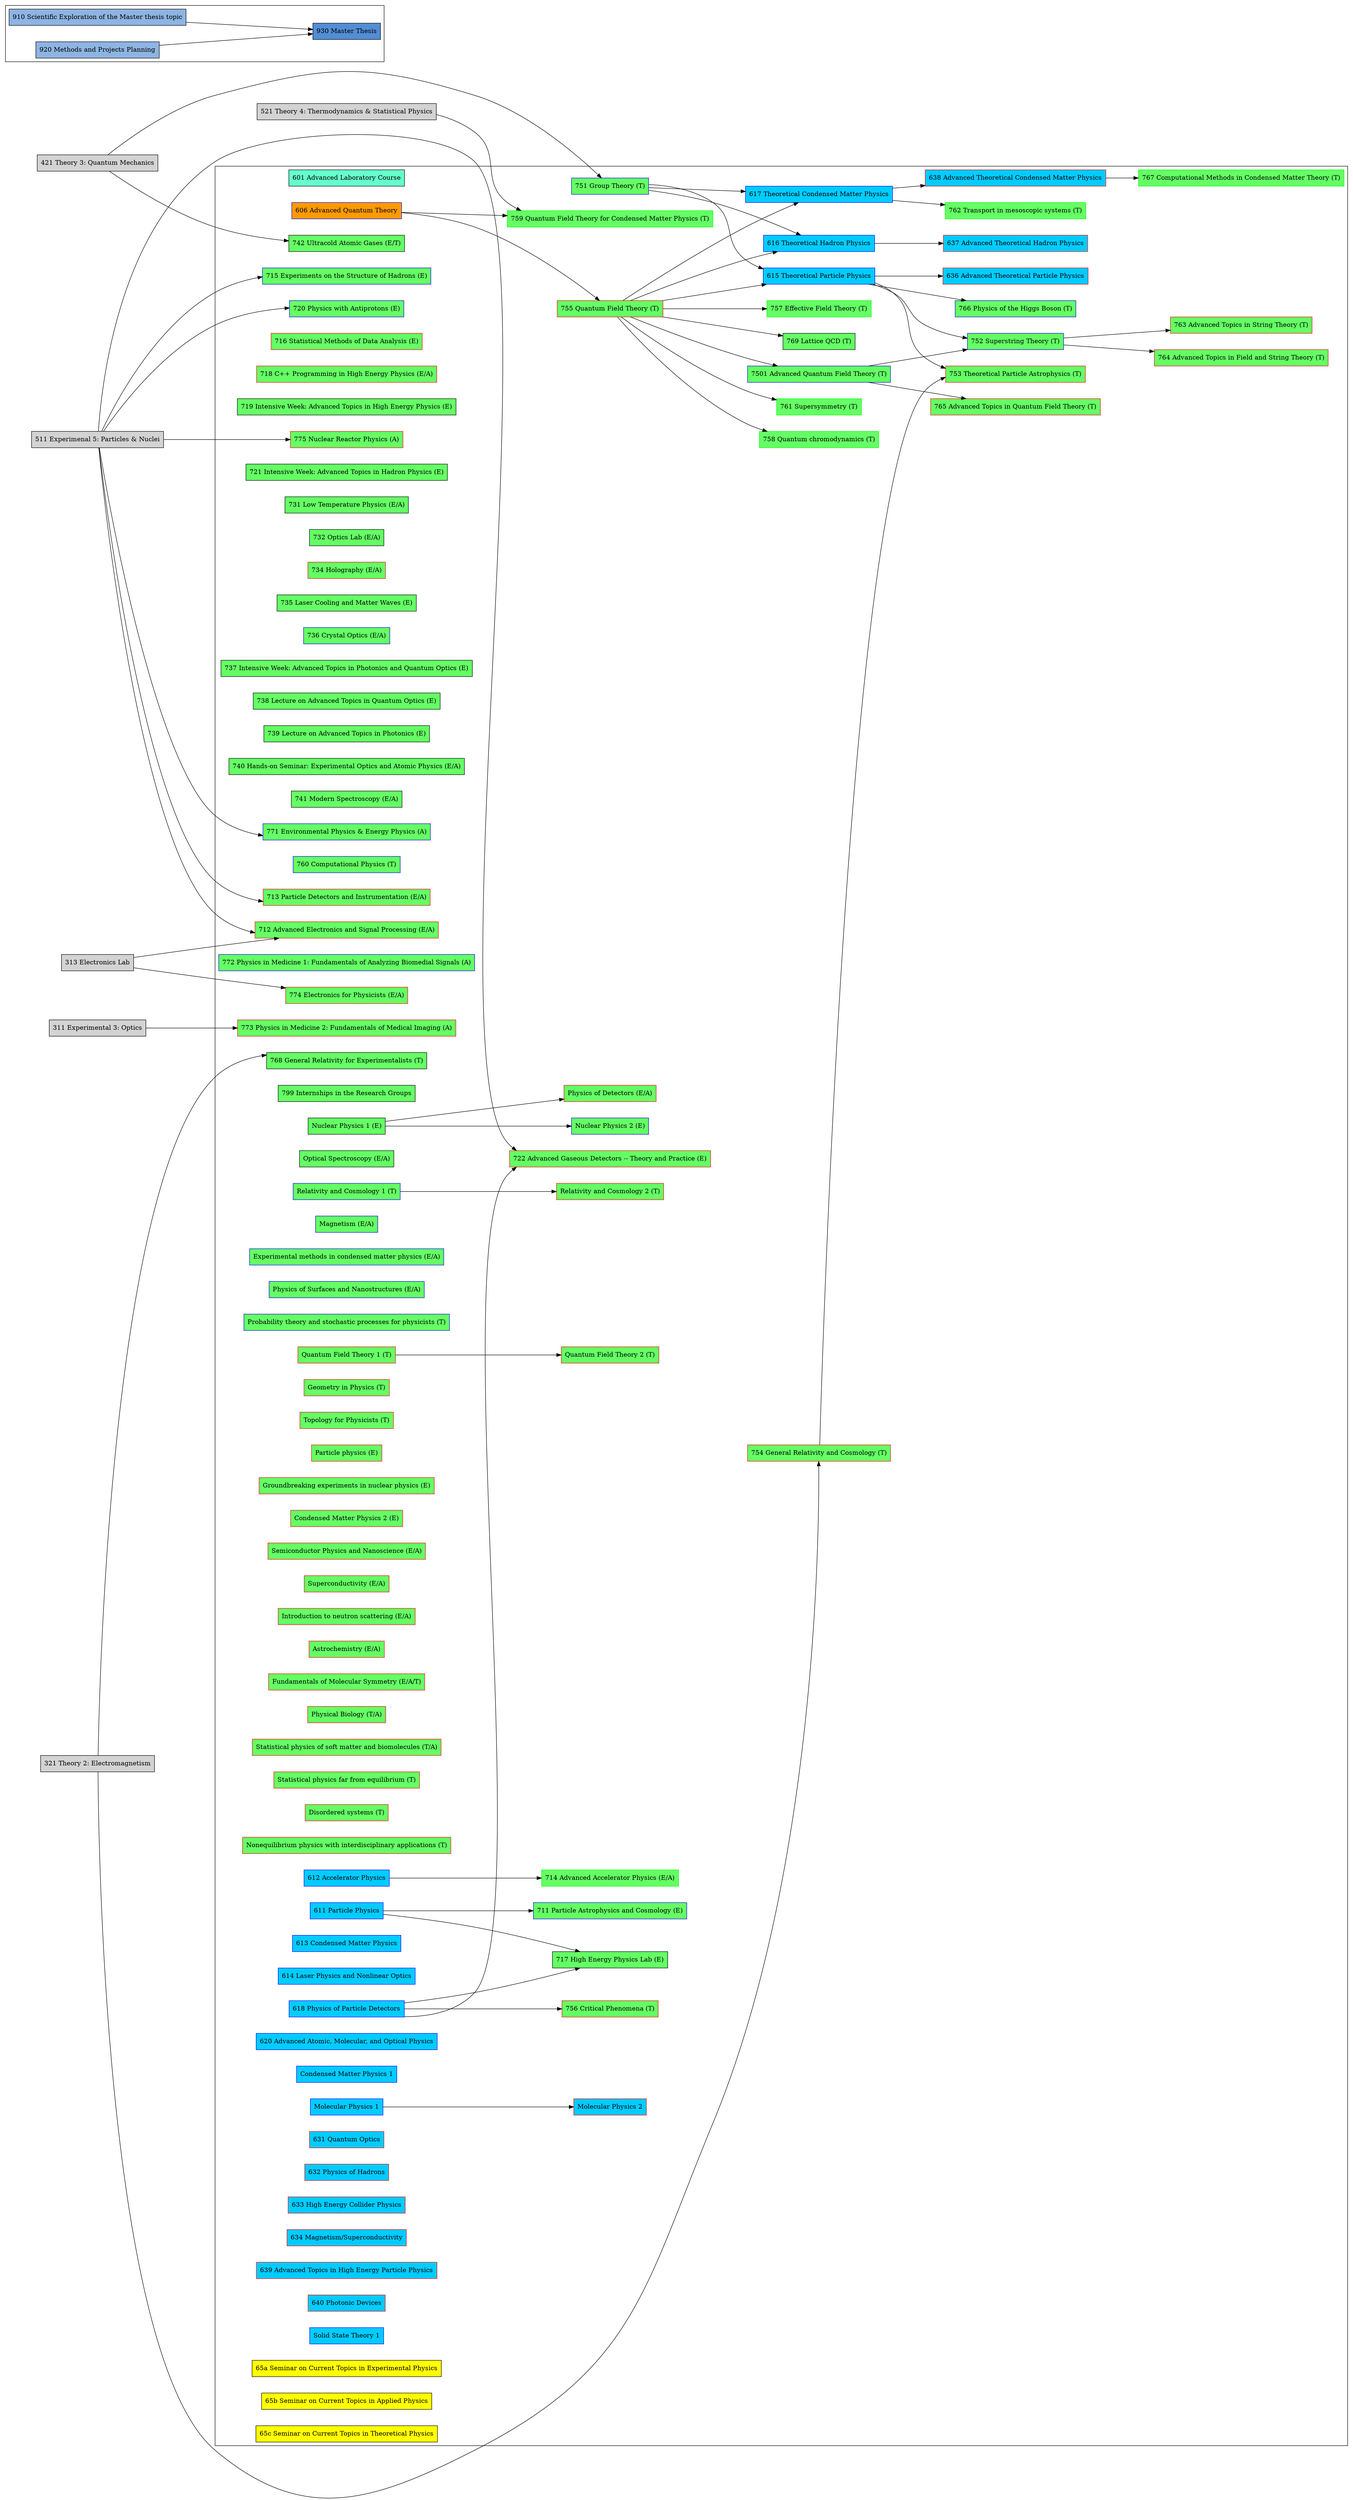 // Copyright © 2015 Martin Ueding <dev@martin-ueding.de>

digraph {
    nodesep = .50
    ranksep = 1.0
    overlap = false
    splines = true
    rankdir = LR

    node [shape=box style=filled]

    {
        311 [label="311 Experimental 3: Optics"]
        313 [label="313 Electronics Lab"]
        321 [label="321 Theory 2: Electromagnetism"]
        421 [label="421 Theory 3: Quantum Mechanics"]
        511 [label="511 Experimenal 5: Particles & Nuclei"]
        521 [label="521 Theory 4: Thermodynamics & Statistical Physics"]
    }

    subgraph cluster_course_phase {
        601 [label="601 Advanced Laboratory Course" fillcolor="#66FFCC"]

        {
            node[fillcolor="#FF9A00"]

            606 [label="606 Advanced Quantum Theory" color=blue]
        }

        // Elective Advanced Lectures
        {
            node[fillcolor="#65FF65"]

            711 [label="711 Particle Astrophysics and Cosmology (E)" color=blue]
            712 [label="712 Advanced Electronics and Signal Processing (E/A)" color=red]
            713 [label="713 Particle Detectors and Instrumentation (E/A)" color=red]
            714 [label="714 Advanced Accelerator Physics (E/A)" color=green]
            715 [label="715 Experiments on the Structure of Hadrons (E)" color=blue]
            716 [label="716 Statistical Methods of Data Analysis (E)" color=red]
            717 [label="717 High Energy Physics Lab (E)"]
            718 [label="718 C++ Programming in High Energy Physics (E/A)" color=red]
            719 [label="719 Intensive Week: Advanced Topics in High Energy Physics (E)"]
            720 [label="720 Physics with Antiprotons (E)" color=blue]
            721 [label="721 Intensive Week: Advanced Topics in Hadron Physics (E)"]
            722 [label="722 Advanced Gaseous Detectors -- Theory and Practice (E)" color=red]
            731 [label="731 Low Temperature Physics (E/A)"]
            732 [label="732 Optics Lab (E/A)"]
            734 [label="734 Holography (E/A)" color=red]
            735 [label="735 Laser Cooling and Matter Waves (E)"]
            736 [label="736 Crystal Optics (E/A)" color=blue]
            737 [label="737 Intensive Week: Advanced Topics in Photonics and Quantum Optics (E)"]
            738 [label="738 Lecture on Advanced Topics in Quantum Optics (E)"]
            739 [label="739 Lecture on Advanced Topics in Photonics (E)"]
            740 [label="740 Hands-on Seminar: Experimental Optics and Atomic Physics (E/A)"]
            741 [label="741 Modern Spectroscopy (E/A)"]
            742 [label="742 Ultracold Atomic Gases (E/T)"]
            7501 [label="7501 Advanced Quantum Field Theory (T)" color=blue]
            751 [label="751 Group Theory (T)" color=blue]
            752 [label="752 Superstring Theory (T)" color=blue]
            753 [label="753 Theoretical Particle Astrophysics (T)" color=red]
            754 [label="754 General Relativity and Cosmology (T)" color=red]
            755 [label="755 Quantum Field Theory (T)" color=red]
            756 [label="756 Critical Phenomena (T)" color=red]
            757 [label="757 Effective Field Theory (T)" color=green]
            758 [label="758 Quantum chromodynamics (T)" color=green]
            759 [label="759 Quantum Field Theory for Condensed Matter Physics (T)" color=green]
            760 [label="760 Computational Physics (T)" color=blue]
            761 [label="761 Supersymmetry (T)" color=green]
            762 [label="762 Transport in mesoscopic systems (T)" color=green]
            763 [label="763 Advanced Topics in String Theory (T)" color=red]
            764 [label="764 Advanced Topics in Field and String Theory (T)" color=red]
            765 [label="765 Advanced Topics in Quantum Field Theory (T)" color=red]
            766 [label="766 Physics of the Higgs Boson (T)" color=blue]
            767 [label="767 Computational Methods in Condensed Matter Theory (T)" color=green]
            768 [label="768 General Relativity for Experimentalists (T)"]
            769 [label="769 Lattice QCD (T)"]
            771 [label="771 Environmental Physics & Energy Physics (A)" color=blue]
            772 [label="772 Physics in Medicine 1: Fundamentals of Analyzing Biomedial Signals (A)" color=blue]
            773 [label="773 Physics in Medicine 2: Fundamentals of Medical Imaging (A)" color=red]
            774 [label="774 Electronics for Physicists (E/A)" color=red]
            775 [label="775 Nuclear Reactor Physics (A)" color=red]
            799 [label="799 Internships in the Research Groups"]
        }


        // Elective Advanced Lectures: BCGS Courses
        {
            node[fillcolor="#65FF65"]

            "Nuclear Physics 1 (E)"
            "Optical Spectroscopy (E/A)"

            // Winter
            {
                node[color=blue]

                "Relativity and Cosmology 1 (T)"
                "Nuclear Physics 1 (E)" -> "Nuclear Physics 2 (E)"
                "Magnetism (E/A)"
                "Experimental methods in condensed matter physics (E/A)"
                "Physics of Surfaces and Nanostructures (E/A)"
                "Probability theory and stochastic processes for physicists (T)"
            }

            // Summer
            {
                node[color=red]

                "Relativity and Cosmology 1 (T)" -> "Relativity and Cosmology 2 (T)"
                "Quantum Field Theory 1 (T)" -> "Quantum Field Theory 2 (T)"
                "Geometry in Physics (T)"
                "Topology for Physicists (T)"
                "Nuclear Physics 1 (E)" -> "Physics of Detectors (E/A)"
                "Particle physics (E)"
                "Groundbreaking experiments in nuclear physics (E)"
                "Condensed Matter Physics 2 (E)"
                "Semiconductor Physics and Nanoscience (E/A)"
                "Superconductivity (E/A)"
                "Introduction to neutron scattering (E/A)"
                "Astrochemistry (E/A)"
                "Fundamentals of Molecular Symmetry (E/A/T)"
                "Physical Biology (T/A)"
                "Statistical physics of soft matter and biomolecules (T/A)"
                "Statistical physics far from equilibrium (T)"
                "Disordered systems (T)"
                "Nonequilibrium physics with interdisciplinary applications (T)"
            }
        }

        // Specialization: Experimental Physics
        {
            node[fillcolor="#00CCFF" color=blue]

            611 [label="611 Particle Physics"]
            612 [label="612 Accelerator Physics"]
            613 [label="613 Condensed Matter Physics"]
            614 [label="614 Laser Physics and Nonlinear Optics"]
            618 [label="618 Physics of Particle Detectors"]
            620 [label="620 Advanced Atomic, Molecular, and Optical Physics"]
            CondMatter1 [label="Condensed Matter Physics 1"]
            MolPhys1 [label="Molecular Physics 1"]

        }

        // Specialization: Advanced Experimental Physics
        {
            node[fillcolor="#00CCFF", color=red]

            631 [label="631 Quantum Optics"]
            632 [label="632 Physics of Hadrons"]
            633 [label="633 High Energy Collider Physics"]
            634 [label="634 Magnetism/Superconductivity"]
            639 [label="639 Advanced Topics in High Energy Particle Physics"]
            640 [label="640 Photonic Devices"]
            MolPhys2 [label="Molecular Physics 2"]
        }

        // Specialization: Theoretical Physics
        {
            node[fillcolor="#00CCFF"]

            615 [label="615 Theoretical Particle Physics" color=blue]
            616 [label="616 Theoretical Hadron Physics" color=blue]
            617 [label="617 Theoretical Condensed Matter Physics" color=blue]
            TheoSolidSt [label="Solid State Theory 1" color=blue]
        }

        // Specialization: Advanced Theoretical Physics
        {
            node[fillcolor="#00CCFF"]

            636 [label="636 Advanced Theoretical Particle Physics" color=red]
            637 [label="637 Advanced Theoretical Hadron Physics" color=red]
            638 [label="638 Advanced Theoretical Condensed Matter Physics" color=red]
        }


        // Seminar
        {
            node[fillcolor="#FFFF00"]

            "65a" [label="65a Seminar on Current Topics in Experimental Physics"]
            "65b" [label="65b Seminar on Current Topics in Applied Physics"]
            "65c" [label="65c Seminar on Current Topics in Theoretical Physics"]
        }
    }

    subgraph cluster_research_phase {
        // Thesis Preparation
        {
            node[fillcolor="#8DB4E2"]

            910 [label="910 Scientific Exploration of the Master thesis topic"]
            920 [label="920 Methods and Projects Planning"]
        }

        // Thesis
        {
            node[fillcolor="#538DD5"]

            930 [label="930 Master Thesis"]
        }

        910, 920 -> 930
    }

    755, 751 -> 615
    755, 751 -> 616
    755, 751 -> 617

    615 -> 636
    616 -> 637
    617 -> 638

    611 -> 711
    511 -> 715
    611, 618 -> 717
    511 -> 720
    511, 618 -> 722
    313, 511 -> 712
    511 -> 713
    612 -> 714
    511 -> 771
    311 -> 773
    313 -> 774
    511 -> 775
    421 -> 742
    421 -> 751
    7501, 615 -> 752
    754, 615 -> 753
    321 -> 754
    606 -> 755
    618 -> 756
    755 -> 757
    755 -> 758
    606, 521 -> 759
    755 -> 761
    617 -> 762
    752 -> 763
    752 -> 764
    7501 -> 765
    615 -> 766
    755 -> 7501
    638 -> 767
    321 -> 768
    755 -> 769

    MolPhys1 -> MolPhys2
}

// vim: autoindent
